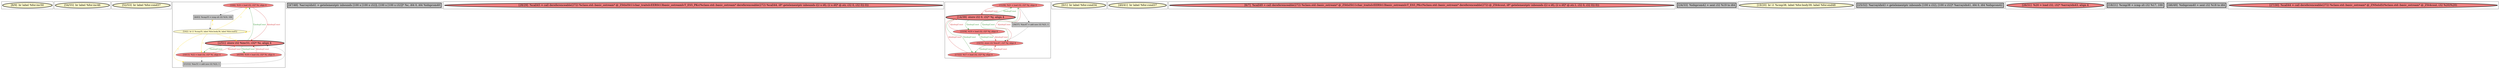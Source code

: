 
digraph G {





subgraph cluster16 {


node2285 [penwidth=3.0,fontsize=20,fillcolor=lemonchiffon,label="[8/9]  br label %for.inc50",shape=ellipse,style=filled ]



}

subgraph cluster4 {


node2268 [penwidth=3.0,fontsize=20,fillcolor=lemonchiffon,label="[54/55]  br label %for.inc46",shape=ellipse,style=filled ]



}

subgraph cluster3 {


node2267 [penwidth=3.0,fontsize=20,fillcolor=lemonchiffon,label="[52/53]  br label %for.cond37",shape=ellipse,style=filled ]



}

subgraph cluster2 {


node2266 [fillcolor=lightcoral,label="[3/44]  %16 = load i32, i32* %i, align 4",shape=ellipse,style=filled ]
node2260 [fillcolor=grey,label="[11/12]  %inc51 = add nsw i32 %22, 1",shape=rectangle,style=filled ]
node2262 [penwidth=3.0,fontsize=20,fillcolor=lightcoral,label="[2/51]  store i32 %inc51, i32* %i, align 4",shape=ellipse,style=filled ]
node2263 [fillcolor=lightcoral,label="[45/50]  %18 = load i32, i32* %i, align 4",shape=ellipse,style=filled ]
node2265 [fillcolor=lemonchiffon,label="[5/42]  br i1 %cmp35, label %for.body36, label %for.end52",shape=ellipse,style=filled ]
node2261 [fillcolor=lightcoral,label="[10/13]  %22 = load i32, i32* %i, align 4",shape=ellipse,style=filled ]
node2264 [fillcolor=grey,label="[4/43]  %cmp35 = icmp slt i32 %16, 100",shape=rectangle,style=filled ]

node2262->node2266 [style=solid,color=forestgreen,label="T|indep|Const",penwidth=1.0,fontcolor=forestgreen ]
node2262->node2261 [style=solid,color=forestgreen,label="T|indep|Const",penwidth=1.0,fontcolor=forestgreen ]
node2266->node2262 [style=solid,color=firebrick3,label="A|indep|Const",penwidth=1.0,fontcolor=firebrick3 ]
node2261->node2262 [style=solid,color=firebrick3,label="A|indep|Const",penwidth=1.0,fontcolor=firebrick3 ]
node2263->node2262 [style=solid,color=firebrick3,label="A|indep|Const",penwidth=1.0,fontcolor=firebrick3 ]
node2265->node2266 [style=solid,color=gold,label="C",penwidth=1.0,fontcolor=gold ]
node2260->node2262 [style=solid,color=black,label="",penwidth=0.5,fontcolor=black ]
node2264->node2265 [style=solid,color=black,label="",penwidth=0.5,fontcolor=black ]
node2265->node2265 [style=solid,color=gold,label="C",penwidth=1.0,fontcolor=gold ]
node2265->node2261 [style=solid,color=gold,label="C",penwidth=1.0,fontcolor=gold ]
node2262->node2263 [style=solid,color=forestgreen,label="T|indep|Const",penwidth=1.0,fontcolor=forestgreen ]
node2265->node2262 [style=solid,color=gold,label="C",penwidth=1.0,fontcolor=gold ]
node2261->node2260 [style=solid,color=black,label="",penwidth=0.5,fontcolor=black ]
node2266->node2264 [style=solid,color=black,label="",penwidth=0.5,fontcolor=black ]
node2265->node2260 [style=solid,color=gold,label="C",penwidth=1.0,fontcolor=gold ]
node2265->node2264 [style=solid,color=gold,label="C",penwidth=1.0,fontcolor=gold ]


}

subgraph cluster1 {


node2259 [penwidth=3.0,fontsize=20,fillcolor=grey,label="[47/48]  %arrayidx41 = getelementptr inbounds [100 x [100 x i32]], [100 x [100 x i32]]* %c, i64 0, i64 %idxprom40",shape=rectangle,style=filled ]



}

subgraph cluster12 {


node2281 [penwidth=3.0,fontsize=20,fillcolor=lightcoral,label="[28/29]  %call45 = call dereferenceable(272) %class.std::basic_ostream* @_ZStlsISt11char_traitsIcEERSt13basic_ostreamIcT_ES5_PKc(%class.std::basic_ostream* dereferenceable(272) %call44, i8* getelementptr inbounds ([2 x i8], [2 x i8]* @.str, i32 0, i32 0)) 0))",shape=ellipse,style=filled ]



}

subgraph cluster5 {


node2274 [fillcolor=lightcoral,label="[15/38]  %21 = load i32, i32* %j, align 4",shape=ellipse,style=filled ]
node2273 [penwidth=3.0,fontsize=20,fillcolor=lightcoral,label="[14/39]  store i32 0, i32* %j, align 4",shape=ellipse,style=filled ]
node2272 [fillcolor=lightcoral,label="[16/35]  store i32 %inc47, i32* %j, align 4",shape=ellipse,style=filled ]
node2271 [fillcolor=grey,label="[36/37]  %inc47 = add nsw i32 %21, 1",shape=rectangle,style=filled ]
node2269 [fillcolor=lightcoral,label="[17/22]  %17 = load i32, i32* %j, align 4",shape=ellipse,style=filled ]
node2270 [fillcolor=lightcoral,label="[23/34]  %19 = load i32, i32* %j, align 4",shape=ellipse,style=filled ]

node2271->node2272 [style=solid,color=black,label="",penwidth=0.5,fontcolor=black ]
node2270->node2273 [style=solid,color=firebrick3,label="A|indep|Const",penwidth=1.0,fontcolor=firebrick3 ]
node2273->node2270 [style=solid,color=forestgreen,label="T|indep|Const",penwidth=1.0,fontcolor=forestgreen ]
node2272->node2270 [style=solid,color=forestgreen,label="T|indep|Const",penwidth=1.0,fontcolor=forestgreen ]
node2272->node2269 [style=solid,color=forestgreen,label="T|indep|Const",penwidth=1.0,fontcolor=forestgreen ]
node2269->node2272 [style=solid,color=firebrick3,label="A|indep|Const",penwidth=1.0,fontcolor=firebrick3 ]
node2270->node2272 [style=solid,color=firebrick3,label="A|indep|Const",penwidth=1.0,fontcolor=firebrick3 ]
node2274->node2273 [style=solid,color=firebrick3,label="A|indep|Const",penwidth=1.0,fontcolor=firebrick3 ]
node2274->node2271 [style=solid,color=black,label="",penwidth=0.5,fontcolor=black ]
node2273->node2274 [style=solid,color=forestgreen,label="T|indep|Const",penwidth=1.0,fontcolor=forestgreen ]
node2274->node2272 [style=solid,color=firebrick3,label="A|indep|Const",penwidth=1.0,fontcolor=firebrick3 ]
node2269->node2273 [style=solid,color=firebrick3,label="A|indep|Const",penwidth=1.0,fontcolor=firebrick3 ]
node2273->node2269 [style=solid,color=forestgreen,label="T|indep|Const",penwidth=1.0,fontcolor=forestgreen ]
node2272->node2274 [style=solid,color=forestgreen,label="T|indep|Const",penwidth=1.0,fontcolor=forestgreen ]


}

subgraph cluster0 {


node2258 [penwidth=3.0,fontsize=20,fillcolor=lemonchiffon,label="[0/1]  br label %for.cond34",shape=ellipse,style=filled ]



}

subgraph cluster6 {


node2275 [penwidth=3.0,fontsize=20,fillcolor=lemonchiffon,label="[40/41]  br label %for.cond37",shape=ellipse,style=filled ]



}

subgraph cluster14 {


node2283 [penwidth=3.0,fontsize=20,fillcolor=lightcoral,label="[6/7]  %call49 = call dereferenceable(272) %class.std::basic_ostream* @_ZStlsISt11char_traitsIcEERSt13basic_ostreamIcT_ES5_PKc(%class.std::basic_ostream* dereferenceable(272) @_ZSt4cout, i8* getelementptr inbounds ([2 x i8], [2 x i8]* @.str.1, i32 0, i32 0)) 0))",shape=ellipse,style=filled ]



}

subgraph cluster7 {


node2276 [penwidth=3.0,fontsize=20,fillcolor=grey,label="[24/33]  %idxprom42 = sext i32 %19 to i64",shape=rectangle,style=filled ]



}

subgraph cluster8 {


node2277 [penwidth=3.0,fontsize=20,fillcolor=lemonchiffon,label="[19/20]  br i1 %cmp38, label %for.body39, label %for.end48",shape=ellipse,style=filled ]



}

subgraph cluster9 {


node2278 [penwidth=3.0,fontsize=20,fillcolor=grey,label="[25/32]  %arrayidx43 = getelementptr inbounds [100 x i32], [100 x i32]* %arrayidx41, i64 0, i64 %idxprom42",shape=rectangle,style=filled ]



}

subgraph cluster10 {


node2279 [penwidth=3.0,fontsize=20,fillcolor=lightcoral,label="[26/31]  %20 = load i32, i32* %arrayidx43, align 4",shape=ellipse,style=filled ]



}

subgraph cluster11 {


node2280 [penwidth=3.0,fontsize=20,fillcolor=grey,label="[18/21]  %cmp38 = icmp slt i32 %17, 100",shape=rectangle,style=filled ]



}

subgraph cluster13 {


node2282 [penwidth=3.0,fontsize=20,fillcolor=grey,label="[46/49]  %idxprom40 = sext i32 %18 to i64",shape=rectangle,style=filled ]



}

subgraph cluster15 {


node2284 [penwidth=3.0,fontsize=20,fillcolor=lightcoral,label="[27/30]  %call44 = call dereferenceable(272) %class.std::basic_ostream* @_ZNSolsEi(%class.std::basic_ostream* @_ZSt4cout, i32 %20)%20)",shape=ellipse,style=filled ]



}

}
